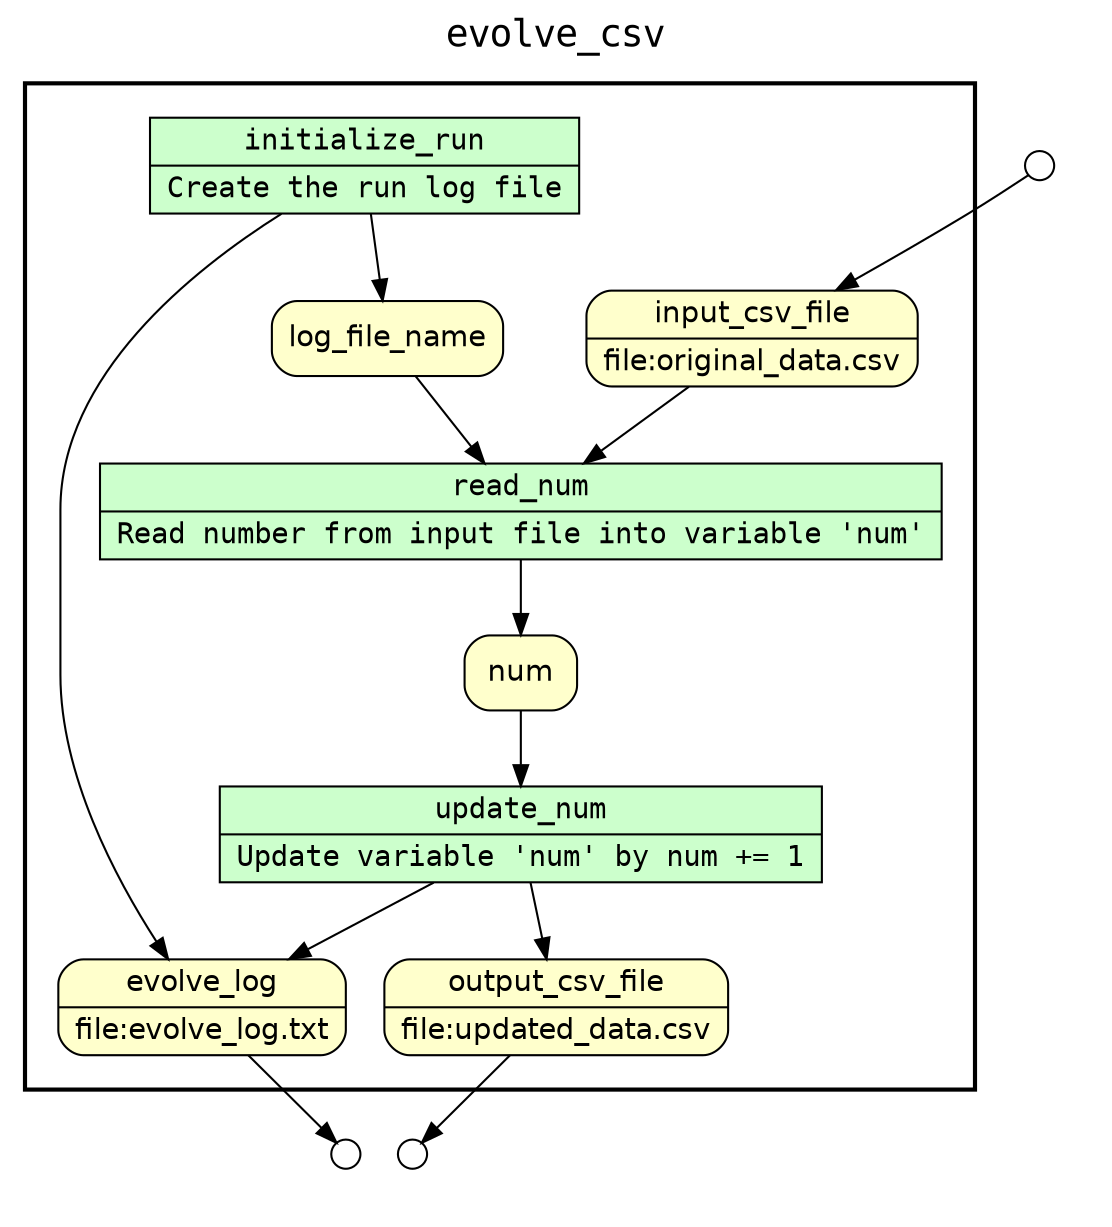 
/* Start of top-level graph */
digraph Workflow {
rankdir=TB

/* Title for graph */
fontname=Courier; fontsize=18; labelloc=t
label=evolve_csv

/* Start of double cluster for drawing box around nodes in workflow */
subgraph cluster_workflow_box_outer { label=""; color=black; penwidth=2
subgraph cluster_workflow_box_inner { label=""; color=white

/* Style for nodes representing atomic programs in workflow */
node[shape=box style=filled fillcolor="#CCFFCC" peripheries=1 fontname=Courier]

/* Nodes representing atomic programs in workflow */
initialize_run [shape=record rankdir=LR label="{<f0> initialize_run |<f1> Create the run log file}"];
read_num [shape=record rankdir=LR label="{<f0> read_num |<f1> Read number from input file into variable 'num'}"];
update_num [shape=record rankdir=LR label="{<f0> update_num |<f1> Update variable 'num' by num += 1}"];

/* Style for nodes representing non-parameter data channels in workflow */
node[shape=box style="rounded,filled" fillcolor="#FFFFCC" peripheries=1 fontname=Helvetica]

/* Nodes for non-parameter data channels in workflow */
output_csv_file [shape=record rankdir=LR label="{<f0> output_csv_file |<f1> file\:updated_data.csv}"];
evolve_log [shape=record rankdir=LR label="{<f0> evolve_log |<f1> file\:evolve_log.txt}"];
input_csv_file [shape=record rankdir=LR label="{<f0> input_csv_file |<f1> file\:original_data.csv}"];
log_file_name
num

/* Style for nodes representing parameter channels in workflow */
node[shape=box style="rounded,filled" fillcolor="#FCFCFC" peripheries=1 fontname=Helvetica]

/* Nodes representing parameter channels in workflow */

/* Edges representing connections between programs and channels */
initialize_run -> evolve_log
initialize_run -> log_file_name
read_num -> num
input_csv_file -> read_num
log_file_name -> read_num
update_num -> output_csv_file
update_num -> evolve_log
num -> update_num

/* End of double cluster for drawing box around nodes in workflow */
}}

/* Hidden double-cluster for grouping workflow input ports */
subgraph cluster_input_ports_group_outer { label=""; color=white
subgraph cluster_input_ports_group_inner { label=""; color=white

/* Style for nodes representing workflow input ports */
node[shape=circle style="rounded,filled" fillcolor="#FFFFFF" peripheries=1 fontname=Helvetica width=0.2]

/* Nodes representing workflow input ports */
input_csv_file_input_port [label=""]

/* End of double-cluster for grouping workflow input ports */
}}

/* Hidden double-cluster for grouping workflow output ports */
subgraph cluster_output_ports_group_outer { label=""; color=white
subgraph cluster_output_ports_group_inner { label=""; color=white

/* Style for nodes representing workflow output ports */
node[shape=circle style="rounded,filled" fillcolor="#FFFFFF" peripheries=1 fontname=Helvetica width=0.2]

/* Nodes representing workflow output ports */
output_csv_file_output_port [label=""]
evolve_log_output_port [label=""]

/* End of double-cluster for grouping workflow output ports */
}}

/* Edges from input ports to channels */
input_csv_file_input_port -> input_csv_file

/* Edges from channels to output ports */
output_csv_file -> output_csv_file_output_port
evolve_log -> evolve_log_output_port

/* End of top-level graph */
}
